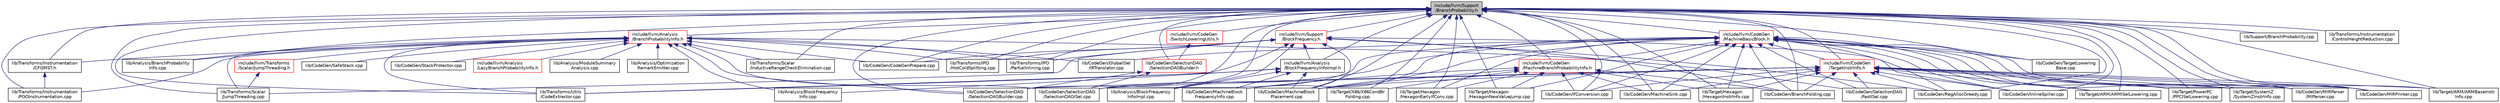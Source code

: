 digraph "include/llvm/Support/BranchProbability.h"
{
 // LATEX_PDF_SIZE
  bgcolor="transparent";
  edge [fontname="Helvetica",fontsize="10",labelfontname="Helvetica",labelfontsize="10"];
  node [fontname="Helvetica",fontsize="10",shape="box"];
  Node1 [label="include/llvm/Support\l/BranchProbability.h",height=0.2,width=0.4,color="black", fillcolor="grey75", style="filled", fontcolor="black",tooltip=" "];
  Node1 -> Node2 [dir="back",color="midnightblue",fontsize="10",style="solid",fontname="Helvetica"];
  Node2 [label="include/llvm/Analysis\l/BlockFrequencyInfoImpl.h",height=0.2,width=0.4,color="black",URL="$BlockFrequencyInfoImpl_8h.html",tooltip=" "];
  Node2 -> Node3 [dir="back",color="midnightblue",fontsize="10",style="solid",fontname="Helvetica"];
  Node3 [label="lib/Analysis/BlockFrequency\lInfo.cpp",height=0.2,width=0.4,color="black",URL="$BlockFrequencyInfo_8cpp.html",tooltip=" "];
  Node2 -> Node4 [dir="back",color="midnightblue",fontsize="10",style="solid",fontname="Helvetica"];
  Node4 [label="lib/Analysis/BlockFrequency\lInfoImpl.cpp",height=0.2,width=0.4,color="black",URL="$BlockFrequencyInfoImpl_8cpp.html",tooltip=" "];
  Node2 -> Node5 [dir="back",color="midnightblue",fontsize="10",style="solid",fontname="Helvetica"];
  Node5 [label="lib/CodeGen/MachineBlock\lFrequencyInfo.cpp",height=0.2,width=0.4,color="black",URL="$MachineBlockFrequencyInfo_8cpp.html",tooltip=" "];
  Node2 -> Node6 [dir="back",color="midnightblue",fontsize="10",style="solid",fontname="Helvetica"];
  Node6 [label="lib/CodeGen/MachineBlock\lPlacement.cpp",height=0.2,width=0.4,color="black",URL="$MachineBlockPlacement_8cpp.html",tooltip=" "];
  Node2 -> Node7 [dir="back",color="midnightblue",fontsize="10",style="solid",fontname="Helvetica"];
  Node7 [label="lib/Transforms/Utils\l/CodeExtractor.cpp",height=0.2,width=0.4,color="black",URL="$CodeExtractor_8cpp.html",tooltip=" "];
  Node1 -> Node8 [dir="back",color="midnightblue",fontsize="10",style="solid",fontname="Helvetica"];
  Node8 [label="include/llvm/Analysis\l/BranchProbabilityInfo.h",height=0.2,width=0.4,color="red",URL="$BranchProbabilityInfo_8h.html",tooltip=" "];
  Node8 -> Node9 [dir="back",color="midnightblue",fontsize="10",style="solid",fontname="Helvetica"];
  Node9 [label="include/llvm/Analysis\l/LazyBranchProbabilityInfo.h",height=0.2,width=0.4,color="red",URL="$LazyBranchProbabilityInfo_8h.html",tooltip=" "];
  Node8 -> Node17 [dir="back",color="midnightblue",fontsize="10",style="solid",fontname="Helvetica"];
  Node17 [label="include/llvm/Transforms\l/Scalar/JumpThreading.h",height=0.2,width=0.4,color="red",URL="$JumpThreading_8h.html",tooltip="See the comments on JumpThreadingPass."];
  Node17 -> Node19 [dir="back",color="midnightblue",fontsize="10",style="solid",fontname="Helvetica"];
  Node19 [label="lib/Transforms/Scalar\l/JumpThreading.cpp",height=0.2,width=0.4,color="black",URL="$JumpThreading_8cpp.html",tooltip=" "];
  Node8 -> Node3 [dir="back",color="midnightblue",fontsize="10",style="solid",fontname="Helvetica"];
  Node8 -> Node20 [dir="back",color="midnightblue",fontsize="10",style="solid",fontname="Helvetica"];
  Node20 [label="lib/Analysis/BranchProbability\lInfo.cpp",height=0.2,width=0.4,color="black",URL="$BranchProbabilityInfo_8cpp.html",tooltip=" "];
  Node8 -> Node21 [dir="back",color="midnightblue",fontsize="10",style="solid",fontname="Helvetica"];
  Node21 [label="lib/Analysis/ModuleSummary\lAnalysis.cpp",height=0.2,width=0.4,color="black",URL="$ModuleSummaryAnalysis_8cpp.html",tooltip=" "];
  Node8 -> Node12 [dir="back",color="midnightblue",fontsize="10",style="solid",fontname="Helvetica"];
  Node12 [label="lib/Analysis/Optimization\lRemarkEmitter.cpp",height=0.2,width=0.4,color="black",URL="$OptimizationRemarkEmitter_8cpp.html",tooltip=" "];
  Node8 -> Node22 [dir="back",color="midnightblue",fontsize="10",style="solid",fontname="Helvetica"];
  Node22 [label="lib/CodeGen/CodeGenPrepare.cpp",height=0.2,width=0.4,color="black",URL="$CodeGenPrepare_8cpp.html",tooltip=" "];
  Node8 -> Node23 [dir="back",color="midnightblue",fontsize="10",style="solid",fontname="Helvetica"];
  Node23 [label="lib/CodeGen/GlobalISel\l/IRTranslator.cpp",height=0.2,width=0.4,color="black",URL="$IRTranslator_8cpp.html",tooltip="This file implements the IRTranslator class."];
  Node8 -> Node24 [dir="back",color="midnightblue",fontsize="10",style="solid",fontname="Helvetica"];
  Node24 [label="lib/CodeGen/SafeStack.cpp",height=0.2,width=0.4,color="black",URL="$SafeStack_8cpp.html",tooltip=" "];
  Node8 -> Node25 [dir="back",color="midnightblue",fontsize="10",style="solid",fontname="Helvetica"];
  Node25 [label="lib/CodeGen/SelectionDAG\l/FastISel.cpp",height=0.2,width=0.4,color="black",URL="$FastISel_8cpp.html",tooltip=" "];
  Node8 -> Node26 [dir="back",color="midnightblue",fontsize="10",style="solid",fontname="Helvetica"];
  Node26 [label="lib/CodeGen/SelectionDAG\l/SelectionDAGBuilder.cpp",height=0.2,width=0.4,color="black",URL="$SelectionDAGBuilder_8cpp.html",tooltip=" "];
  Node8 -> Node27 [dir="back",color="midnightblue",fontsize="10",style="solid",fontname="Helvetica"];
  Node27 [label="lib/CodeGen/SelectionDAG\l/SelectionDAGISel.cpp",height=0.2,width=0.4,color="black",URL="$SelectionDAGISel_8cpp.html",tooltip=" "];
  Node8 -> Node28 [dir="back",color="midnightblue",fontsize="10",style="solid",fontname="Helvetica"];
  Node28 [label="lib/CodeGen/StackProtector.cpp",height=0.2,width=0.4,color="black",URL="$StackProtector_8cpp.html",tooltip=" "];
  Node8 -> Node33 [dir="back",color="midnightblue",fontsize="10",style="solid",fontname="Helvetica"];
  Node33 [label="lib/Transforms/IPO\l/HotColdSplitting.cpp",height=0.2,width=0.4,color="black",URL="$HotColdSplitting_8cpp.html",tooltip="The goal of hot/cold splitting is to improve the memory locality of code."];
  Node8 -> Node34 [dir="back",color="midnightblue",fontsize="10",style="solid",fontname="Helvetica"];
  Node34 [label="lib/Transforms/IPO\l/PartialInlining.cpp",height=0.2,width=0.4,color="black",URL="$PartialInlining_8cpp.html",tooltip=" "];
  Node8 -> Node35 [dir="back",color="midnightblue",fontsize="10",style="solid",fontname="Helvetica"];
  Node35 [label="lib/Transforms/Instrumentation\l/CFGMST.h",height=0.2,width=0.4,color="black",URL="$CFGMST_8h.html",tooltip=" "];
  Node35 -> Node36 [dir="back",color="midnightblue",fontsize="10",style="solid",fontname="Helvetica"];
  Node36 [label="lib/Transforms/Instrumentation\l/PGOInstrumentation.cpp",height=0.2,width=0.4,color="black",URL="$PGOInstrumentation_8cpp.html",tooltip=" "];
  Node8 -> Node36 [dir="back",color="midnightblue",fontsize="10",style="solid",fontname="Helvetica"];
  Node8 -> Node39 [dir="back",color="midnightblue",fontsize="10",style="solid",fontname="Helvetica"];
  Node39 [label="lib/Transforms/Scalar\l/InductiveRangeCheckElimination.cpp",height=0.2,width=0.4,color="black",URL="$InductiveRangeCheckElimination_8cpp.html",tooltip=" "];
  Node8 -> Node19 [dir="back",color="midnightblue",fontsize="10",style="solid",fontname="Helvetica"];
  Node8 -> Node7 [dir="back",color="midnightblue",fontsize="10",style="solid",fontname="Helvetica"];
  Node1 -> Node44 [dir="back",color="midnightblue",fontsize="10",style="solid",fontname="Helvetica"];
  Node44 [label="include/llvm/CodeGen\l/MachineBasicBlock.h",height=0.2,width=0.4,color="red",URL="$MachineBasicBlock_8h.html",tooltip=" "];
  Node44 -> Node836 [dir="back",color="midnightblue",fontsize="10",style="solid",fontname="Helvetica"];
  Node836 [label="include/llvm/CodeGen\l/MachineBranchProbabilityInfo.h",height=0.2,width=0.4,color="red",URL="$MachineBranchProbabilityInfo_8h.html",tooltip=" "];
  Node836 -> Node731 [dir="back",color="midnightblue",fontsize="10",style="solid",fontname="Helvetica"];
  Node731 [label="lib/CodeGen/BranchFolding.cpp",height=0.2,width=0.4,color="black",URL="$BranchFolding_8cpp.html",tooltip=" "];
  Node836 -> Node215 [dir="back",color="midnightblue",fontsize="10",style="solid",fontname="Helvetica"];
  Node215 [label="lib/CodeGen/IfConversion.cpp",height=0.2,width=0.4,color="black",URL="$IfConversion_8cpp.html",tooltip=" "];
  Node836 -> Node5 [dir="back",color="midnightblue",fontsize="10",style="solid",fontname="Helvetica"];
  Node836 -> Node6 [dir="back",color="midnightblue",fontsize="10",style="solid",fontname="Helvetica"];
  Node836 -> Node754 [dir="back",color="midnightblue",fontsize="10",style="solid",fontname="Helvetica"];
  Node754 [label="lib/CodeGen/MachineSink.cpp",height=0.2,width=0.4,color="black",URL="$MachineSink_8cpp.html",tooltip=" "];
  Node836 -> Node414 [dir="back",color="midnightblue",fontsize="10",style="solid",fontname="Helvetica"];
  Node414 [label="lib/Target/Hexagon\l/HexagonEarlyIfConv.cpp",height=0.2,width=0.4,color="black",URL="$HexagonEarlyIfConv_8cpp.html",tooltip=" "];
  Node836 -> Node54 [dir="back",color="midnightblue",fontsize="10",style="solid",fontname="Helvetica"];
  Node54 [label="lib/Target/Hexagon\l/HexagonInstrInfo.cpp",height=0.2,width=0.4,color="black",URL="$HexagonInstrInfo_8cpp.html",tooltip=" "];
  Node836 -> Node432 [dir="back",color="midnightblue",fontsize="10",style="solid",fontname="Helvetica"];
  Node432 [label="lib/Target/Hexagon\l/HexagonNewValueJump.cpp",height=0.2,width=0.4,color="black",URL="$HexagonNewValueJump_8cpp.html",tooltip=" "];
  Node836 -> Node641 [dir="back",color="midnightblue",fontsize="10",style="solid",fontname="Helvetica"];
  Node641 [label="lib/Target/X86/X86CondBr\lFolding.cpp",height=0.2,width=0.4,color="black",URL="$X86CondBrFolding_8cpp.html",tooltip=" "];
  Node44 -> Node724 [dir="back",color="midnightblue",fontsize="10",style="solid",fontname="Helvetica"];
  Node724 [label="include/llvm/CodeGen\l/TargetInstrInfo.h",height=0.2,width=0.4,color="red",URL="$TargetInstrInfo_8h.html",tooltip=" "];
  Node724 -> Node731 [dir="back",color="midnightblue",fontsize="10",style="solid",fontname="Helvetica"];
  Node724 -> Node215 [dir="back",color="midnightblue",fontsize="10",style="solid",fontname="Helvetica"];
  Node724 -> Node697 [dir="back",color="midnightblue",fontsize="10",style="solid",fontname="Helvetica"];
  Node697 [label="lib/CodeGen/InlineSpiller.cpp",height=0.2,width=0.4,color="black",URL="$InlineSpiller_8cpp.html",tooltip=" "];
  Node724 -> Node742 [dir="back",color="midnightblue",fontsize="10",style="solid",fontname="Helvetica"];
  Node742 [label="lib/CodeGen/MIRParser\l/MIParser.cpp",height=0.2,width=0.4,color="black",URL="$MIParser_8cpp.html",tooltip=" "];
  Node724 -> Node743 [dir="back",color="midnightblue",fontsize="10",style="solid",fontname="Helvetica"];
  Node743 [label="lib/CodeGen/MIRPrinter.cpp",height=0.2,width=0.4,color="black",URL="$MIRPrinter_8cpp.html",tooltip=" "];
  Node724 -> Node6 [dir="back",color="midnightblue",fontsize="10",style="solid",fontname="Helvetica"];
  Node724 -> Node754 [dir="back",color="midnightblue",fontsize="10",style="solid",fontname="Helvetica"];
  Node724 -> Node710 [dir="back",color="midnightblue",fontsize="10",style="solid",fontname="Helvetica"];
  Node710 [label="lib/CodeGen/RegAllocGreedy.cpp",height=0.2,width=0.4,color="black",URL="$RegAllocGreedy_8cpp.html",tooltip=" "];
  Node724 -> Node25 [dir="back",color="midnightblue",fontsize="10",style="solid",fontname="Helvetica"];
  Node724 -> Node26 [dir="back",color="midnightblue",fontsize="10",style="solid",fontname="Helvetica"];
  Node724 -> Node27 [dir="back",color="midnightblue",fontsize="10",style="solid",fontname="Helvetica"];
  Node724 -> Node359 [dir="back",color="midnightblue",fontsize="10",style="solid",fontname="Helvetica"];
  Node359 [label="lib/Target/ARM/ARMBaseInstr\lInfo.cpp",height=0.2,width=0.4,color="black",URL="$ARMBaseInstrInfo_8cpp.html",tooltip=" "];
  Node724 -> Node350 [dir="back",color="midnightblue",fontsize="10",style="solid",fontname="Helvetica"];
  Node350 [label="lib/Target/ARM/ARMISelLowering.cpp",height=0.2,width=0.4,color="black",URL="$ARMISelLowering_8cpp.html",tooltip=" "];
  Node724 -> Node54 [dir="back",color="midnightblue",fontsize="10",style="solid",fontname="Helvetica"];
  Node724 -> Node516 [dir="back",color="midnightblue",fontsize="10",style="solid",fontname="Helvetica"];
  Node516 [label="lib/Target/PowerPC\l/PPCISelLowering.cpp",height=0.2,width=0.4,color="black",URL="$PPCISelLowering_8cpp.html",tooltip=" "];
  Node724 -> Node569 [dir="back",color="midnightblue",fontsize="10",style="solid",fontname="Helvetica"];
  Node569 [label="lib/Target/SystemZ\l/SystemZInstrInfo.cpp",height=0.2,width=0.4,color="black",URL="$SystemZInstrInfo_8cpp.html",tooltip=" "];
  Node44 -> Node731 [dir="back",color="midnightblue",fontsize="10",style="solid",fontname="Helvetica"];
  Node44 -> Node23 [dir="back",color="midnightblue",fontsize="10",style="solid",fontname="Helvetica"];
  Node44 -> Node215 [dir="back",color="midnightblue",fontsize="10",style="solid",fontname="Helvetica"];
  Node44 -> Node697 [dir="back",color="midnightblue",fontsize="10",style="solid",fontname="Helvetica"];
  Node44 -> Node742 [dir="back",color="midnightblue",fontsize="10",style="solid",fontname="Helvetica"];
  Node44 -> Node743 [dir="back",color="midnightblue",fontsize="10",style="solid",fontname="Helvetica"];
  Node44 -> Node5 [dir="back",color="midnightblue",fontsize="10",style="solid",fontname="Helvetica"];
  Node44 -> Node6 [dir="back",color="midnightblue",fontsize="10",style="solid",fontname="Helvetica"];
  Node44 -> Node754 [dir="back",color="midnightblue",fontsize="10",style="solid",fontname="Helvetica"];
  Node44 -> Node710 [dir="back",color="midnightblue",fontsize="10",style="solid",fontname="Helvetica"];
  Node44 -> Node25 [dir="back",color="midnightblue",fontsize="10",style="solid",fontname="Helvetica"];
  Node44 -> Node26 [dir="back",color="midnightblue",fontsize="10",style="solid",fontname="Helvetica"];
  Node44 -> Node27 [dir="back",color="midnightblue",fontsize="10",style="solid",fontname="Helvetica"];
  Node44 -> Node240 [dir="back",color="midnightblue",fontsize="10",style="solid",fontname="Helvetica"];
  Node240 [label="lib/CodeGen/TargetLowering\lBase.cpp",height=0.2,width=0.4,color="black",URL="$TargetLoweringBase_8cpp.html",tooltip=" "];
  Node44 -> Node359 [dir="back",color="midnightblue",fontsize="10",style="solid",fontname="Helvetica"];
  Node44 -> Node350 [dir="back",color="midnightblue",fontsize="10",style="solid",fontname="Helvetica"];
  Node44 -> Node414 [dir="back",color="midnightblue",fontsize="10",style="solid",fontname="Helvetica"];
  Node44 -> Node54 [dir="back",color="midnightblue",fontsize="10",style="solid",fontname="Helvetica"];
  Node44 -> Node432 [dir="back",color="midnightblue",fontsize="10",style="solid",fontname="Helvetica"];
  Node44 -> Node516 [dir="back",color="midnightblue",fontsize="10",style="solid",fontname="Helvetica"];
  Node44 -> Node569 [dir="back",color="midnightblue",fontsize="10",style="solid",fontname="Helvetica"];
  Node1 -> Node836 [dir="back",color="midnightblue",fontsize="10",style="solid",fontname="Helvetica"];
  Node1 -> Node197 [dir="back",color="midnightblue",fontsize="10",style="solid",fontname="Helvetica"];
  Node197 [label="include/llvm/CodeGen\l/SwitchLoweringUtils.h",height=0.2,width=0.4,color="red",URL="$SwitchLoweringUtils_8h.html",tooltip=" "];
  Node197 -> Node199 [dir="back",color="midnightblue",fontsize="10",style="solid",fontname="Helvetica"];
  Node199 [label="lib/CodeGen/SelectionDAG\l/SelectionDAGBuilder.h",height=0.2,width=0.4,color="red",URL="$SelectionDAGBuilder_8h.html",tooltip=" "];
  Node199 -> Node26 [dir="back",color="midnightblue",fontsize="10",style="solid",fontname="Helvetica"];
  Node199 -> Node27 [dir="back",color="midnightblue",fontsize="10",style="solid",fontname="Helvetica"];
  Node1 -> Node724 [dir="back",color="midnightblue",fontsize="10",style="solid",fontname="Helvetica"];
  Node1 -> Node1089 [dir="back",color="midnightblue",fontsize="10",style="solid",fontname="Helvetica"];
  Node1089 [label="include/llvm/Support\l/BlockFrequency.h",height=0.2,width=0.4,color="red",URL="$BlockFrequency_8h.html",tooltip=" "];
  Node1089 -> Node2 [dir="back",color="midnightblue",fontsize="10",style="solid",fontname="Helvetica"];
  Node1089 -> Node4 [dir="back",color="midnightblue",fontsize="10",style="solid",fontname="Helvetica"];
  Node1089 -> Node731 [dir="back",color="midnightblue",fontsize="10",style="solid",fontname="Helvetica"];
  Node1089 -> Node22 [dir="back",color="midnightblue",fontsize="10",style="solid",fontname="Helvetica"];
  Node1089 -> Node697 [dir="back",color="midnightblue",fontsize="10",style="solid",fontname="Helvetica"];
  Node1089 -> Node6 [dir="back",color="midnightblue",fontsize="10",style="solid",fontname="Helvetica"];
  Node1089 -> Node710 [dir="back",color="midnightblue",fontsize="10",style="solid",fontname="Helvetica"];
  Node1089 -> Node33 [dir="back",color="midnightblue",fontsize="10",style="solid",fontname="Helvetica"];
  Node1089 -> Node34 [dir="back",color="midnightblue",fontsize="10",style="solid",fontname="Helvetica"];
  Node1089 -> Node19 [dir="back",color="midnightblue",fontsize="10",style="solid",fontname="Helvetica"];
  Node1089 -> Node7 [dir="back",color="midnightblue",fontsize="10",style="solid",fontname="Helvetica"];
  Node1 -> Node4 [dir="back",color="midnightblue",fontsize="10",style="solid",fontname="Helvetica"];
  Node1 -> Node20 [dir="back",color="midnightblue",fontsize="10",style="solid",fontname="Helvetica"];
  Node1 -> Node731 [dir="back",color="midnightblue",fontsize="10",style="solid",fontname="Helvetica"];
  Node1 -> Node22 [dir="back",color="midnightblue",fontsize="10",style="solid",fontname="Helvetica"];
  Node1 -> Node215 [dir="back",color="midnightblue",fontsize="10",style="solid",fontname="Helvetica"];
  Node1 -> Node697 [dir="back",color="midnightblue",fontsize="10",style="solid",fontname="Helvetica"];
  Node1 -> Node742 [dir="back",color="midnightblue",fontsize="10",style="solid",fontname="Helvetica"];
  Node1 -> Node743 [dir="back",color="midnightblue",fontsize="10",style="solid",fontname="Helvetica"];
  Node1 -> Node6 [dir="back",color="midnightblue",fontsize="10",style="solid",fontname="Helvetica"];
  Node1 -> Node754 [dir="back",color="midnightblue",fontsize="10",style="solid",fontname="Helvetica"];
  Node1 -> Node710 [dir="back",color="midnightblue",fontsize="10",style="solid",fontname="Helvetica"];
  Node1 -> Node26 [dir="back",color="midnightblue",fontsize="10",style="solid",fontname="Helvetica"];
  Node1 -> Node199 [dir="back",color="midnightblue",fontsize="10",style="solid",fontname="Helvetica"];
  Node1 -> Node27 [dir="back",color="midnightblue",fontsize="10",style="solid",fontname="Helvetica"];
  Node1 -> Node240 [dir="back",color="midnightblue",fontsize="10",style="solid",fontname="Helvetica"];
  Node1 -> Node1155 [dir="back",color="midnightblue",fontsize="10",style="solid",fontname="Helvetica"];
  Node1155 [label="lib/Support/BranchProbability.cpp",height=0.2,width=0.4,color="black",URL="$BranchProbability_8cpp.html",tooltip=" "];
  Node1 -> Node359 [dir="back",color="midnightblue",fontsize="10",style="solid",fontname="Helvetica"];
  Node1 -> Node350 [dir="back",color="midnightblue",fontsize="10",style="solid",fontname="Helvetica"];
  Node1 -> Node414 [dir="back",color="midnightblue",fontsize="10",style="solid",fontname="Helvetica"];
  Node1 -> Node54 [dir="back",color="midnightblue",fontsize="10",style="solid",fontname="Helvetica"];
  Node1 -> Node432 [dir="back",color="midnightblue",fontsize="10",style="solid",fontname="Helvetica"];
  Node1 -> Node516 [dir="back",color="midnightblue",fontsize="10",style="solid",fontname="Helvetica"];
  Node1 -> Node569 [dir="back",color="midnightblue",fontsize="10",style="solid",fontname="Helvetica"];
  Node1 -> Node641 [dir="back",color="midnightblue",fontsize="10",style="solid",fontname="Helvetica"];
  Node1 -> Node33 [dir="back",color="midnightblue",fontsize="10",style="solid",fontname="Helvetica"];
  Node1 -> Node34 [dir="back",color="midnightblue",fontsize="10",style="solid",fontname="Helvetica"];
  Node1 -> Node35 [dir="back",color="midnightblue",fontsize="10",style="solid",fontname="Helvetica"];
  Node1 -> Node1107 [dir="back",color="midnightblue",fontsize="10",style="solid",fontname="Helvetica"];
  Node1107 [label="lib/Transforms/Instrumentation\l/ControlHeightReduction.cpp",height=0.2,width=0.4,color="black",URL="$ControlHeightReduction_8cpp.html",tooltip=" "];
  Node1 -> Node36 [dir="back",color="midnightblue",fontsize="10",style="solid",fontname="Helvetica"];
  Node1 -> Node39 [dir="back",color="midnightblue",fontsize="10",style="solid",fontname="Helvetica"];
  Node1 -> Node19 [dir="back",color="midnightblue",fontsize="10",style="solid",fontname="Helvetica"];
  Node1 -> Node7 [dir="back",color="midnightblue",fontsize="10",style="solid",fontname="Helvetica"];
}
